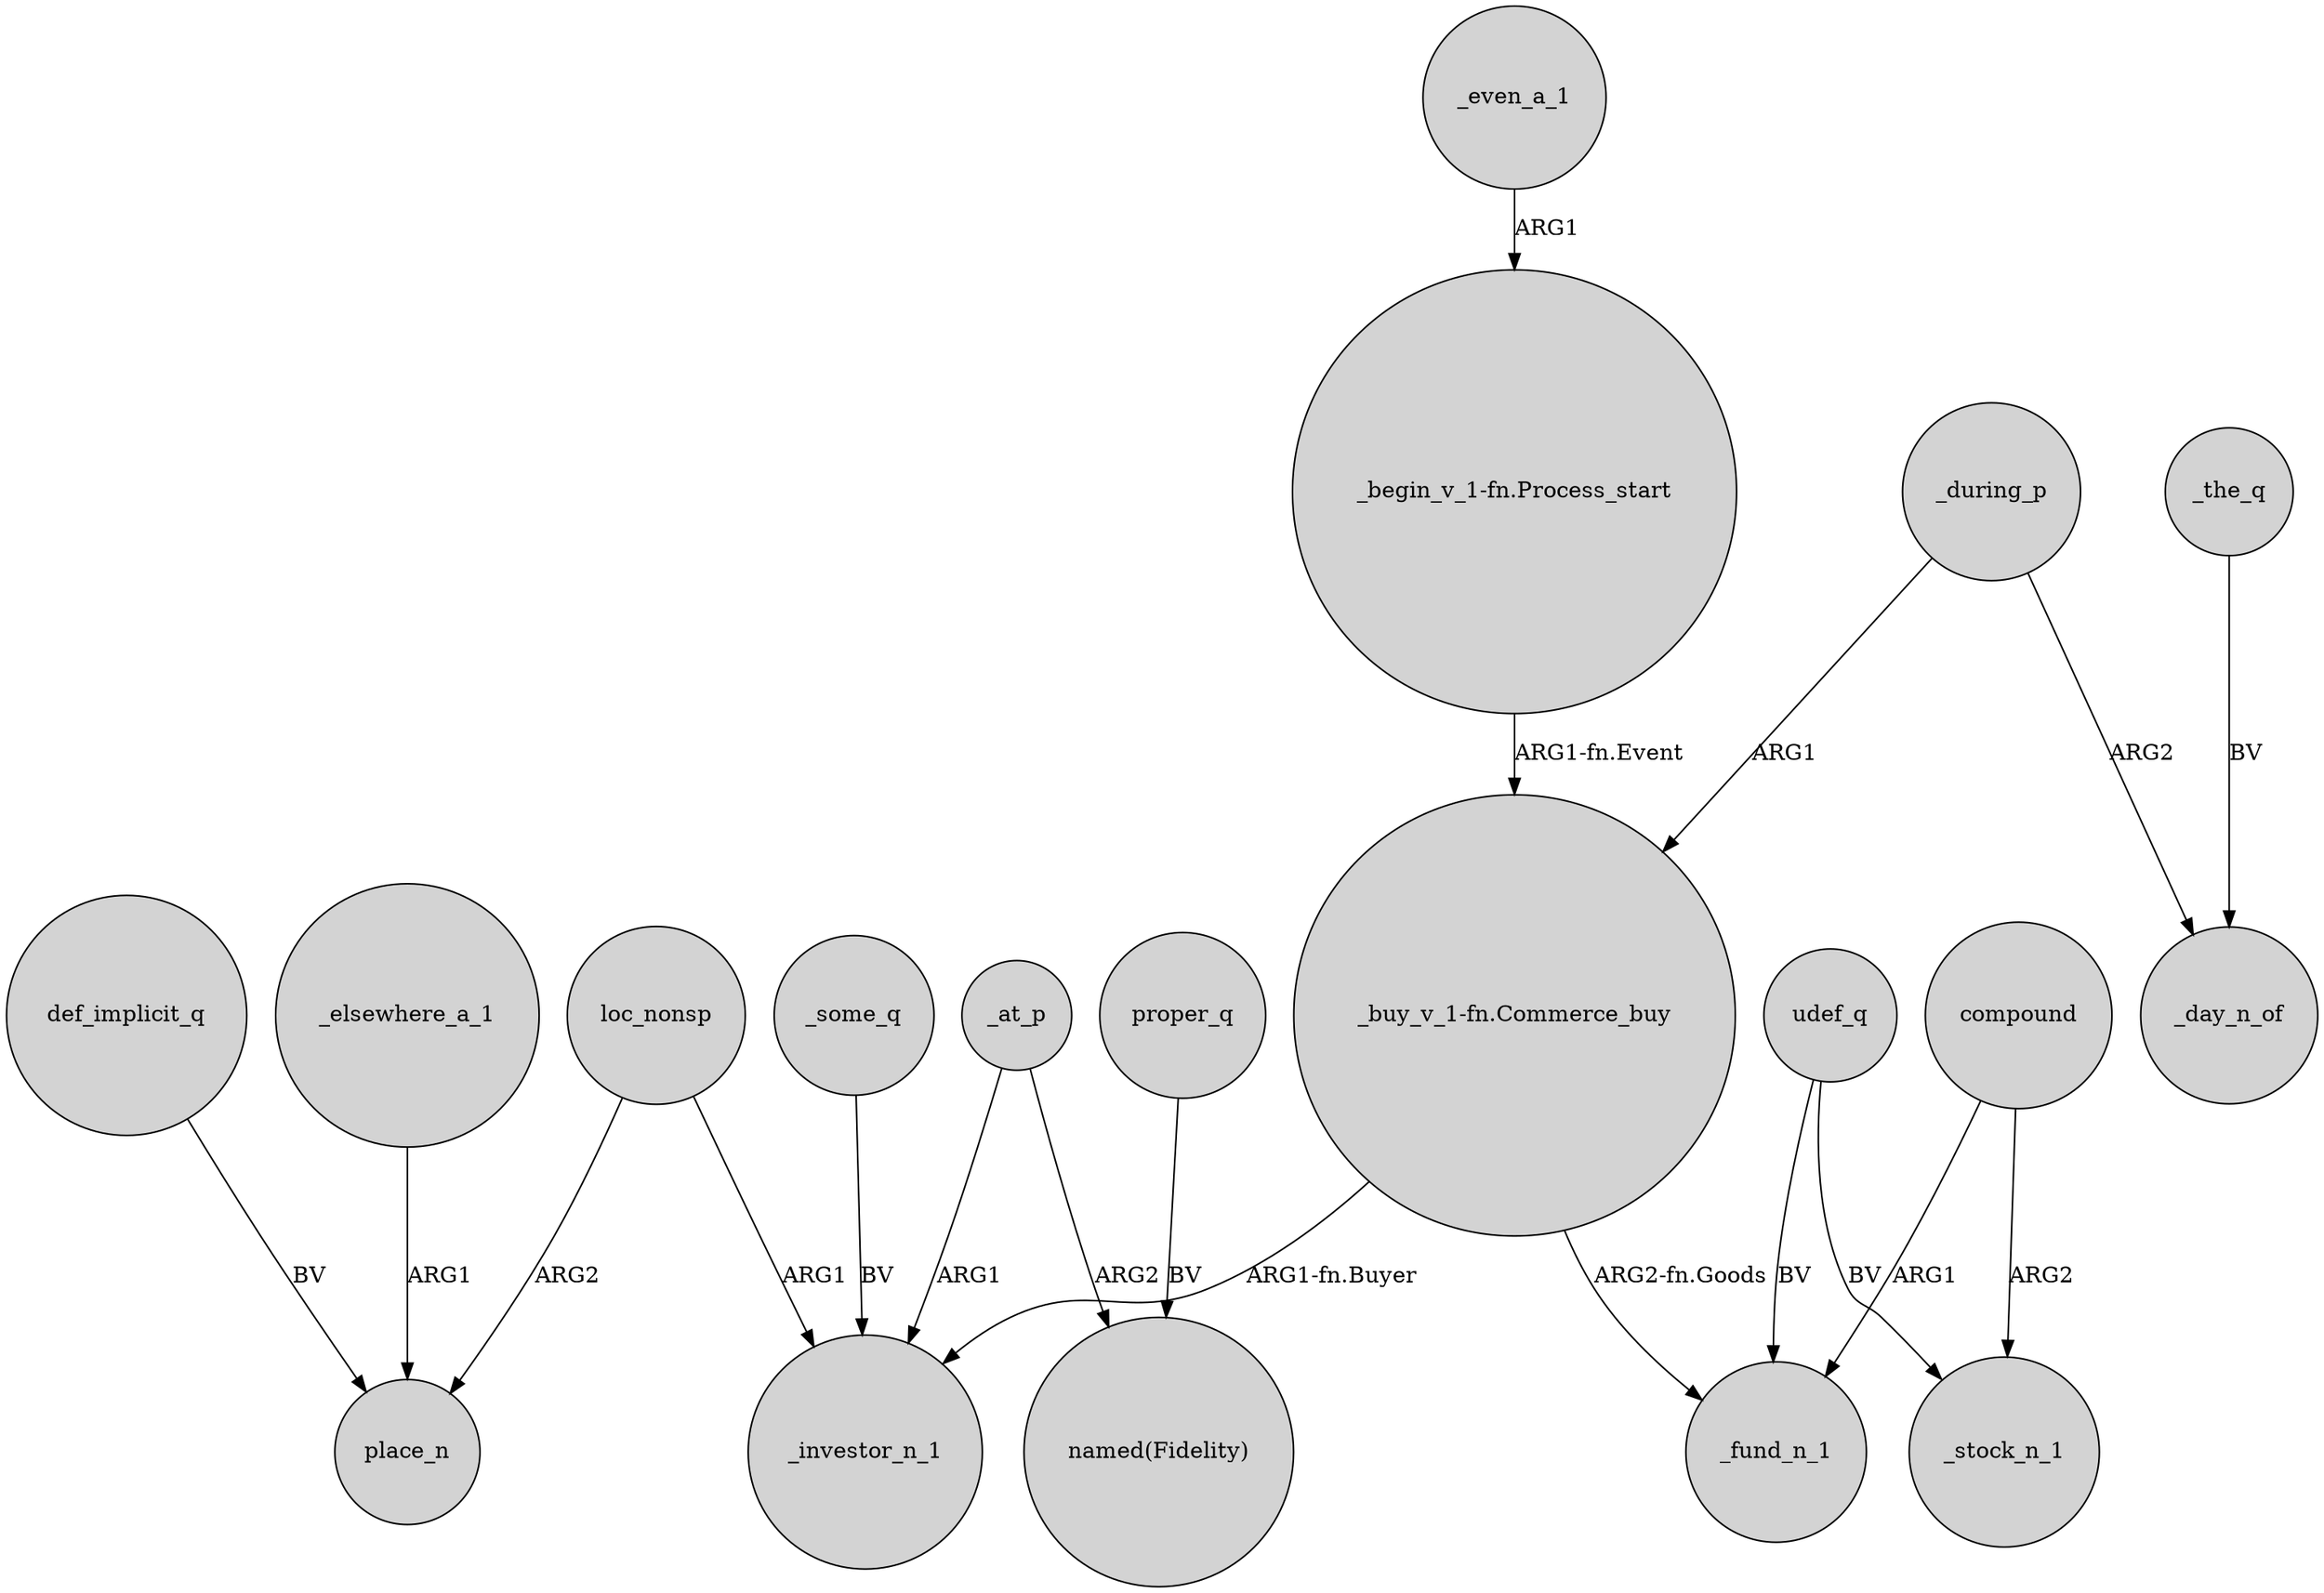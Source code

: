 digraph {
	node [shape=circle style=filled]
	def_implicit_q -> place_n [label=BV]
	loc_nonsp -> _investor_n_1 [label=ARG1]
	_at_p -> _investor_n_1 [label=ARG1]
	udef_q -> _fund_n_1 [label=BV]
	_elsewhere_a_1 -> place_n [label=ARG1]
	"_buy_v_1-fn.Commerce_buy" -> _fund_n_1 [label="ARG2-fn.Goods"]
	_during_p -> _day_n_of [label=ARG2]
	_even_a_1 -> "_begin_v_1-fn.Process_start" [label=ARG1]
	"_buy_v_1-fn.Commerce_buy" -> _investor_n_1 [label="ARG1-fn.Buyer"]
	udef_q -> _stock_n_1 [label=BV]
	_during_p -> "_buy_v_1-fn.Commerce_buy" [label=ARG1]
	_the_q -> _day_n_of [label=BV]
	"_begin_v_1-fn.Process_start" -> "_buy_v_1-fn.Commerce_buy" [label="ARG1-fn.Event"]
	compound -> _stock_n_1 [label=ARG2]
	loc_nonsp -> place_n [label=ARG2]
	_some_q -> _investor_n_1 [label=BV]
	_at_p -> "named(Fidelity)" [label=ARG2]
	proper_q -> "named(Fidelity)" [label=BV]
	compound -> _fund_n_1 [label=ARG1]
}
